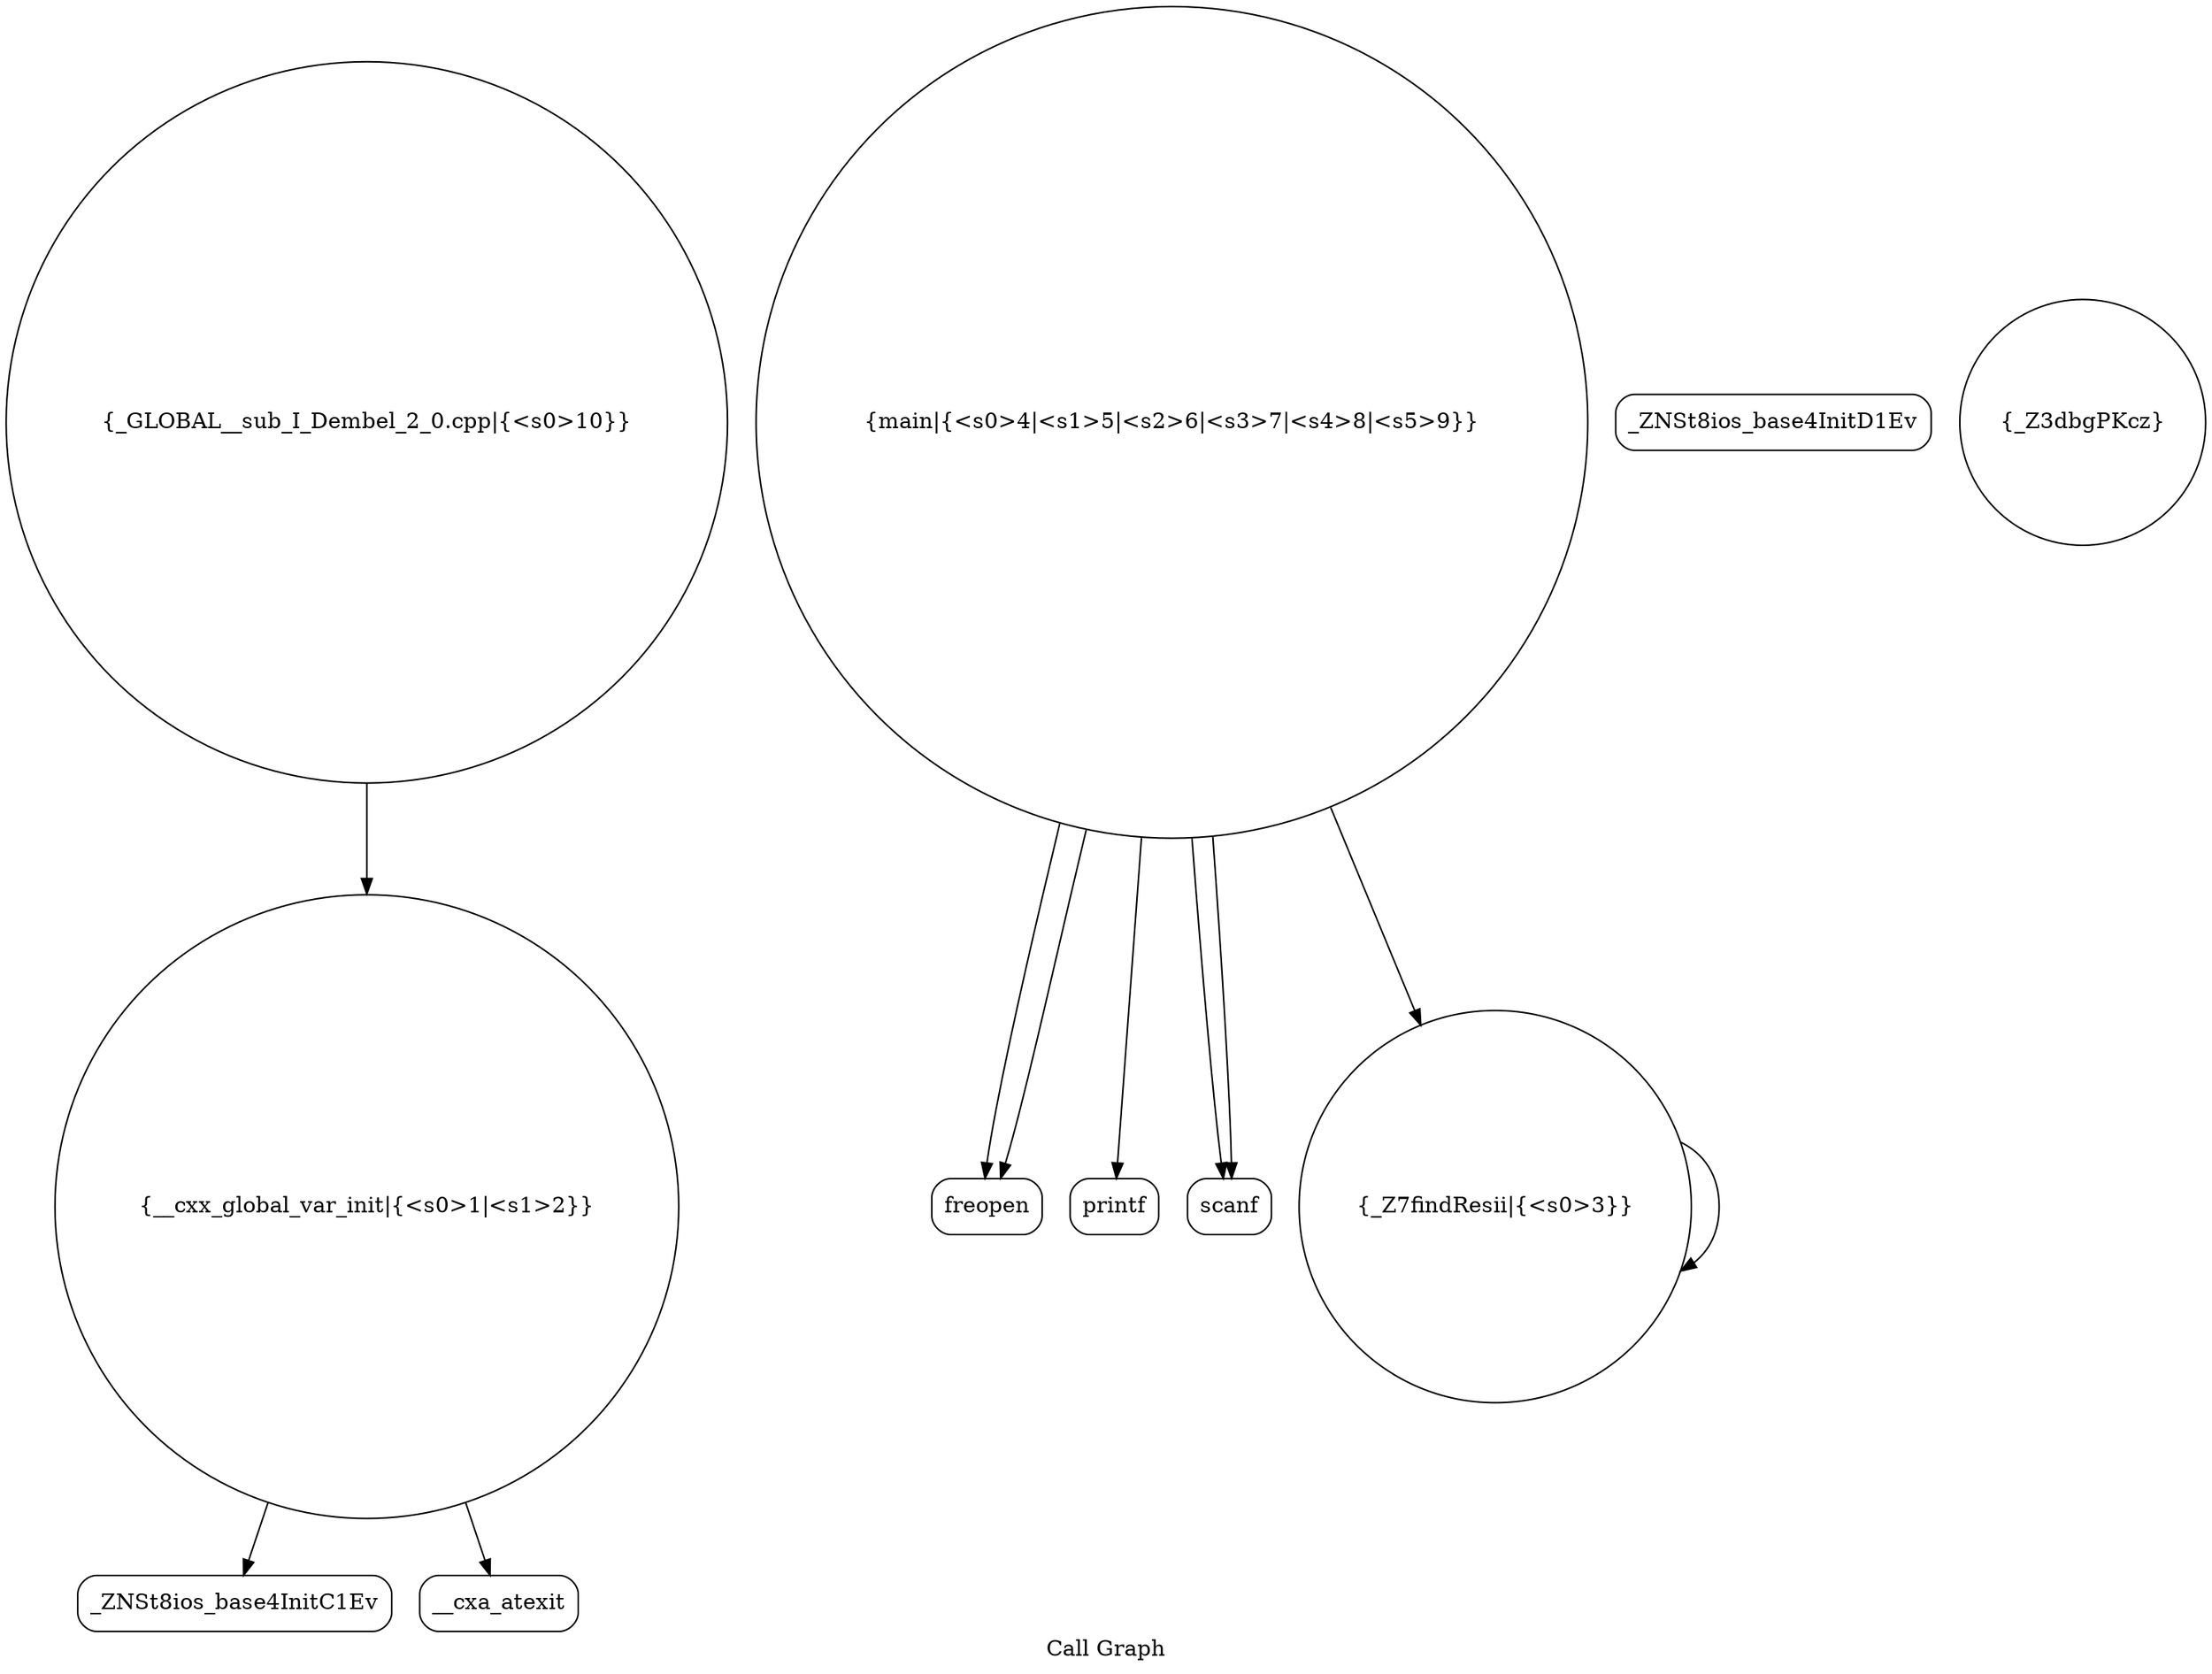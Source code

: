 digraph "Call Graph" {
	label="Call Graph";

	Node0x557990784360 [shape=record,shape=circle,label="{__cxx_global_var_init|{<s0>1|<s1>2}}"];
	Node0x557990784360:s0 -> Node0x5579907847f0[color=black];
	Node0x557990784360:s1 -> Node0x5579907848f0[color=black];
	Node0x557990784af0 [shape=record,shape=Mrecord,label="{freopen}"];
	Node0x557990784870 [shape=record,shape=Mrecord,label="{_ZNSt8ios_base4InitD1Ev}"];
	Node0x557990784bf0 [shape=record,shape=Mrecord,label="{printf}"];
	Node0x557990784970 [shape=record,shape=circle,label="{_Z3dbgPKcz}"];
	Node0x557990784a70 [shape=record,shape=circle,label="{main|{<s0>4|<s1>5|<s2>6|<s3>7|<s4>8|<s5>9}}"];
	Node0x557990784a70:s0 -> Node0x557990784af0[color=black];
	Node0x557990784a70:s1 -> Node0x557990784af0[color=black];
	Node0x557990784a70:s2 -> Node0x557990784b70[color=black];
	Node0x557990784a70:s3 -> Node0x557990784b70[color=black];
	Node0x557990784a70:s4 -> Node0x5579907849f0[color=black];
	Node0x557990784a70:s5 -> Node0x557990784bf0[color=black];
	Node0x5579907847f0 [shape=record,shape=Mrecord,label="{_ZNSt8ios_base4InitC1Ev}"];
	Node0x557990784b70 [shape=record,shape=Mrecord,label="{scanf}"];
	Node0x5579907848f0 [shape=record,shape=Mrecord,label="{__cxa_atexit}"];
	Node0x557990784c70 [shape=record,shape=circle,label="{_GLOBAL__sub_I_Dembel_2_0.cpp|{<s0>10}}"];
	Node0x557990784c70:s0 -> Node0x557990784360[color=black];
	Node0x5579907849f0 [shape=record,shape=circle,label="{_Z7findResii|{<s0>3}}"];
	Node0x5579907849f0:s0 -> Node0x5579907849f0[color=black];
}
